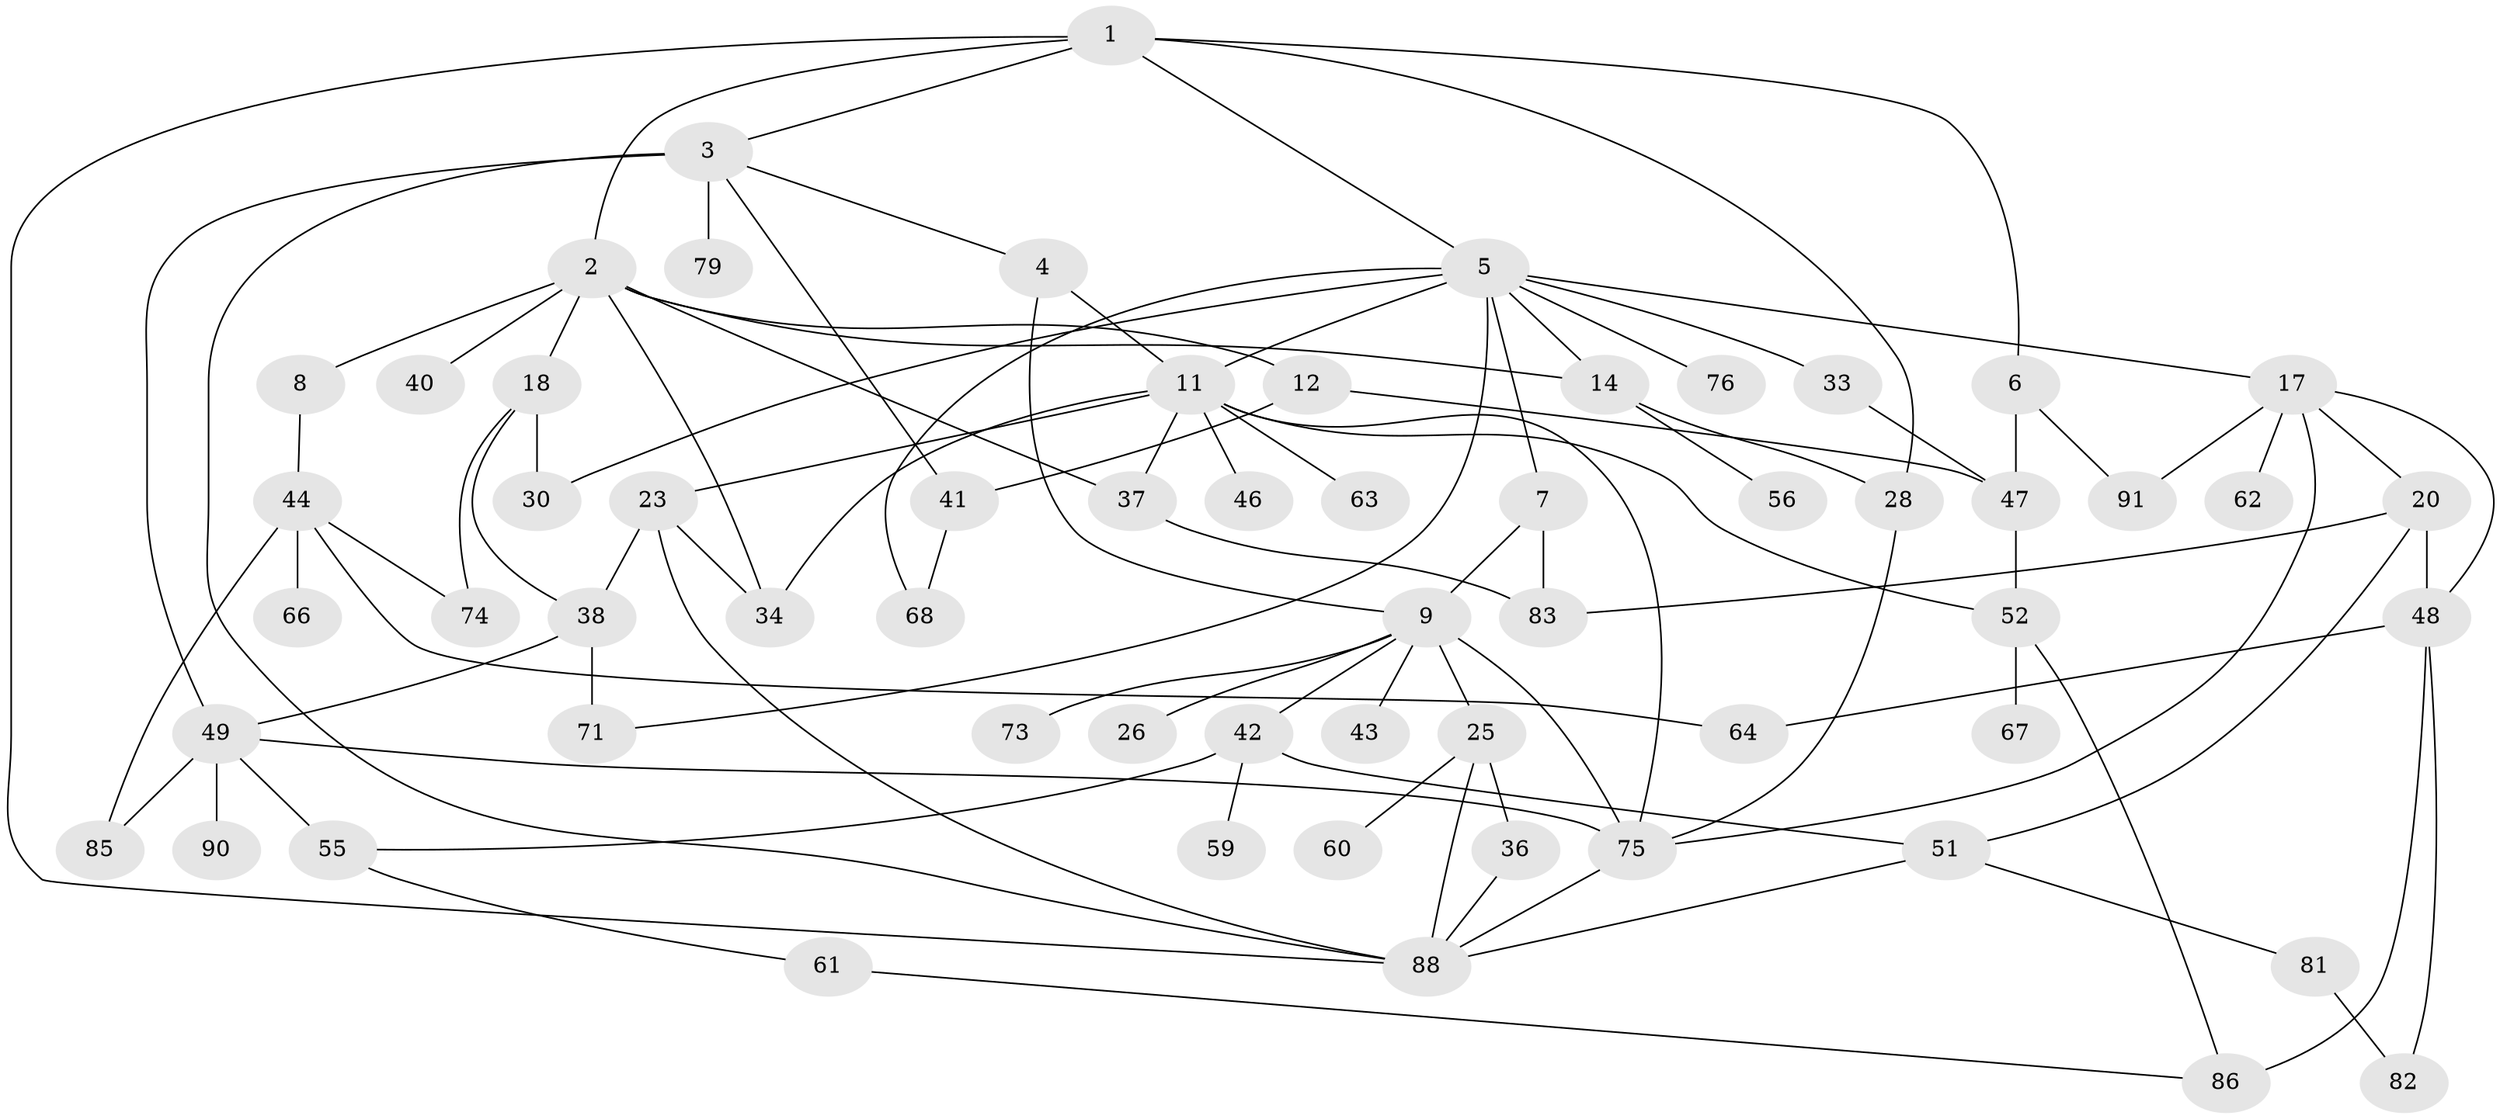 // original degree distribution, {5: 0.10752688172043011, 4: 0.0967741935483871, 3: 0.25806451612903225, 2: 0.2903225806451613, 6: 0.03225806451612903, 7: 0.021505376344086023, 1: 0.1935483870967742}
// Generated by graph-tools (version 1.1) at 2025/41/03/06/25 10:41:29]
// undirected, 61 vertices, 98 edges
graph export_dot {
graph [start="1"]
  node [color=gray90,style=filled];
  1 [super="+16"];
  2 [super="+10"];
  3 [super="+22"];
  4;
  5 [super="+19"];
  6 [super="+53"];
  7 [super="+21"];
  8;
  9 [super="+15"];
  11 [super="+13"];
  12 [super="+24"];
  14 [super="+32"];
  17 [super="+35"];
  18 [super="+80"];
  20 [super="+31"];
  23 [super="+27"];
  25 [super="+29"];
  26;
  28 [super="+65"];
  30 [super="+39"];
  33 [super="+93"];
  34 [super="+45"];
  36;
  37 [super="+87"];
  38 [super="+58"];
  40;
  41 [super="+78"];
  42;
  43;
  44 [super="+50"];
  46;
  47 [super="+57"];
  48 [super="+54"];
  49 [super="+69"];
  51 [super="+70"];
  52 [super="+72"];
  55 [super="+77"];
  56;
  59;
  60;
  61;
  62;
  63;
  64;
  66;
  67;
  68;
  71;
  73;
  74;
  75;
  76;
  79;
  81;
  82;
  83 [super="+84"];
  85;
  86 [super="+92"];
  88 [super="+89"];
  90;
  91;
  1 -- 2;
  1 -- 3;
  1 -- 5;
  1 -- 6;
  1 -- 88;
  1 -- 28;
  2 -- 8;
  2 -- 14;
  2 -- 40;
  2 -- 18;
  2 -- 34;
  2 -- 37;
  2 -- 12;
  3 -- 4;
  3 -- 49 [weight=2];
  3 -- 88;
  3 -- 41;
  3 -- 79;
  4 -- 9;
  4 -- 11;
  5 -- 7;
  5 -- 17;
  5 -- 71;
  5 -- 33;
  5 -- 68;
  5 -- 76;
  5 -- 30;
  5 -- 11;
  5 -- 14;
  6 -- 91;
  6 -- 47;
  7 -- 9;
  7 -- 83;
  8 -- 44;
  9 -- 73;
  9 -- 26;
  9 -- 25;
  9 -- 42;
  9 -- 75;
  9 -- 43;
  11 -- 46;
  11 -- 63;
  11 -- 75;
  11 -- 34;
  11 -- 52;
  11 -- 23;
  11 -- 37;
  12 -- 47;
  12 -- 41;
  14 -- 56;
  14 -- 28;
  17 -- 20;
  17 -- 48;
  17 -- 91;
  17 -- 75;
  17 -- 62;
  18 -- 74;
  18 -- 38;
  18 -- 30;
  20 -- 51;
  20 -- 48;
  20 -- 83;
  23 -- 38;
  23 -- 88;
  23 -- 34;
  25 -- 36;
  25 -- 60;
  25 -- 88;
  28 -- 75;
  33 -- 47;
  36 -- 88;
  37 -- 83;
  38 -- 49;
  38 -- 71;
  41 -- 68;
  42 -- 51;
  42 -- 55;
  42 -- 59;
  44 -- 85;
  44 -- 64;
  44 -- 66;
  44 -- 74;
  47 -- 52;
  48 -- 64;
  48 -- 82;
  48 -- 86;
  49 -- 90;
  49 -- 75;
  49 -- 85;
  49 -- 55;
  51 -- 81;
  51 -- 88;
  52 -- 67;
  52 -- 86;
  55 -- 61;
  61 -- 86;
  75 -- 88;
  81 -- 82;
}
